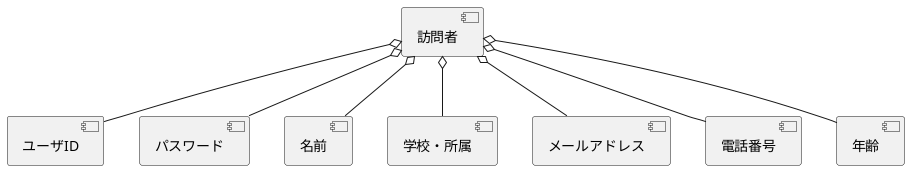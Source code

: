 @startuml Web_visitor
skinparam  ComponentFontStyle rectange 

' 訪問者
[訪問者] o-- [ユーザID]
[訪問者] o-- [パスワード]
[訪問者] o-- [名前]
[訪問者] o-- [学校・所属]
[訪問者] o-- [メールアドレス]
[訪問者] o-- [電話番号]
[訪問者] o-- [年齢]
@enduml